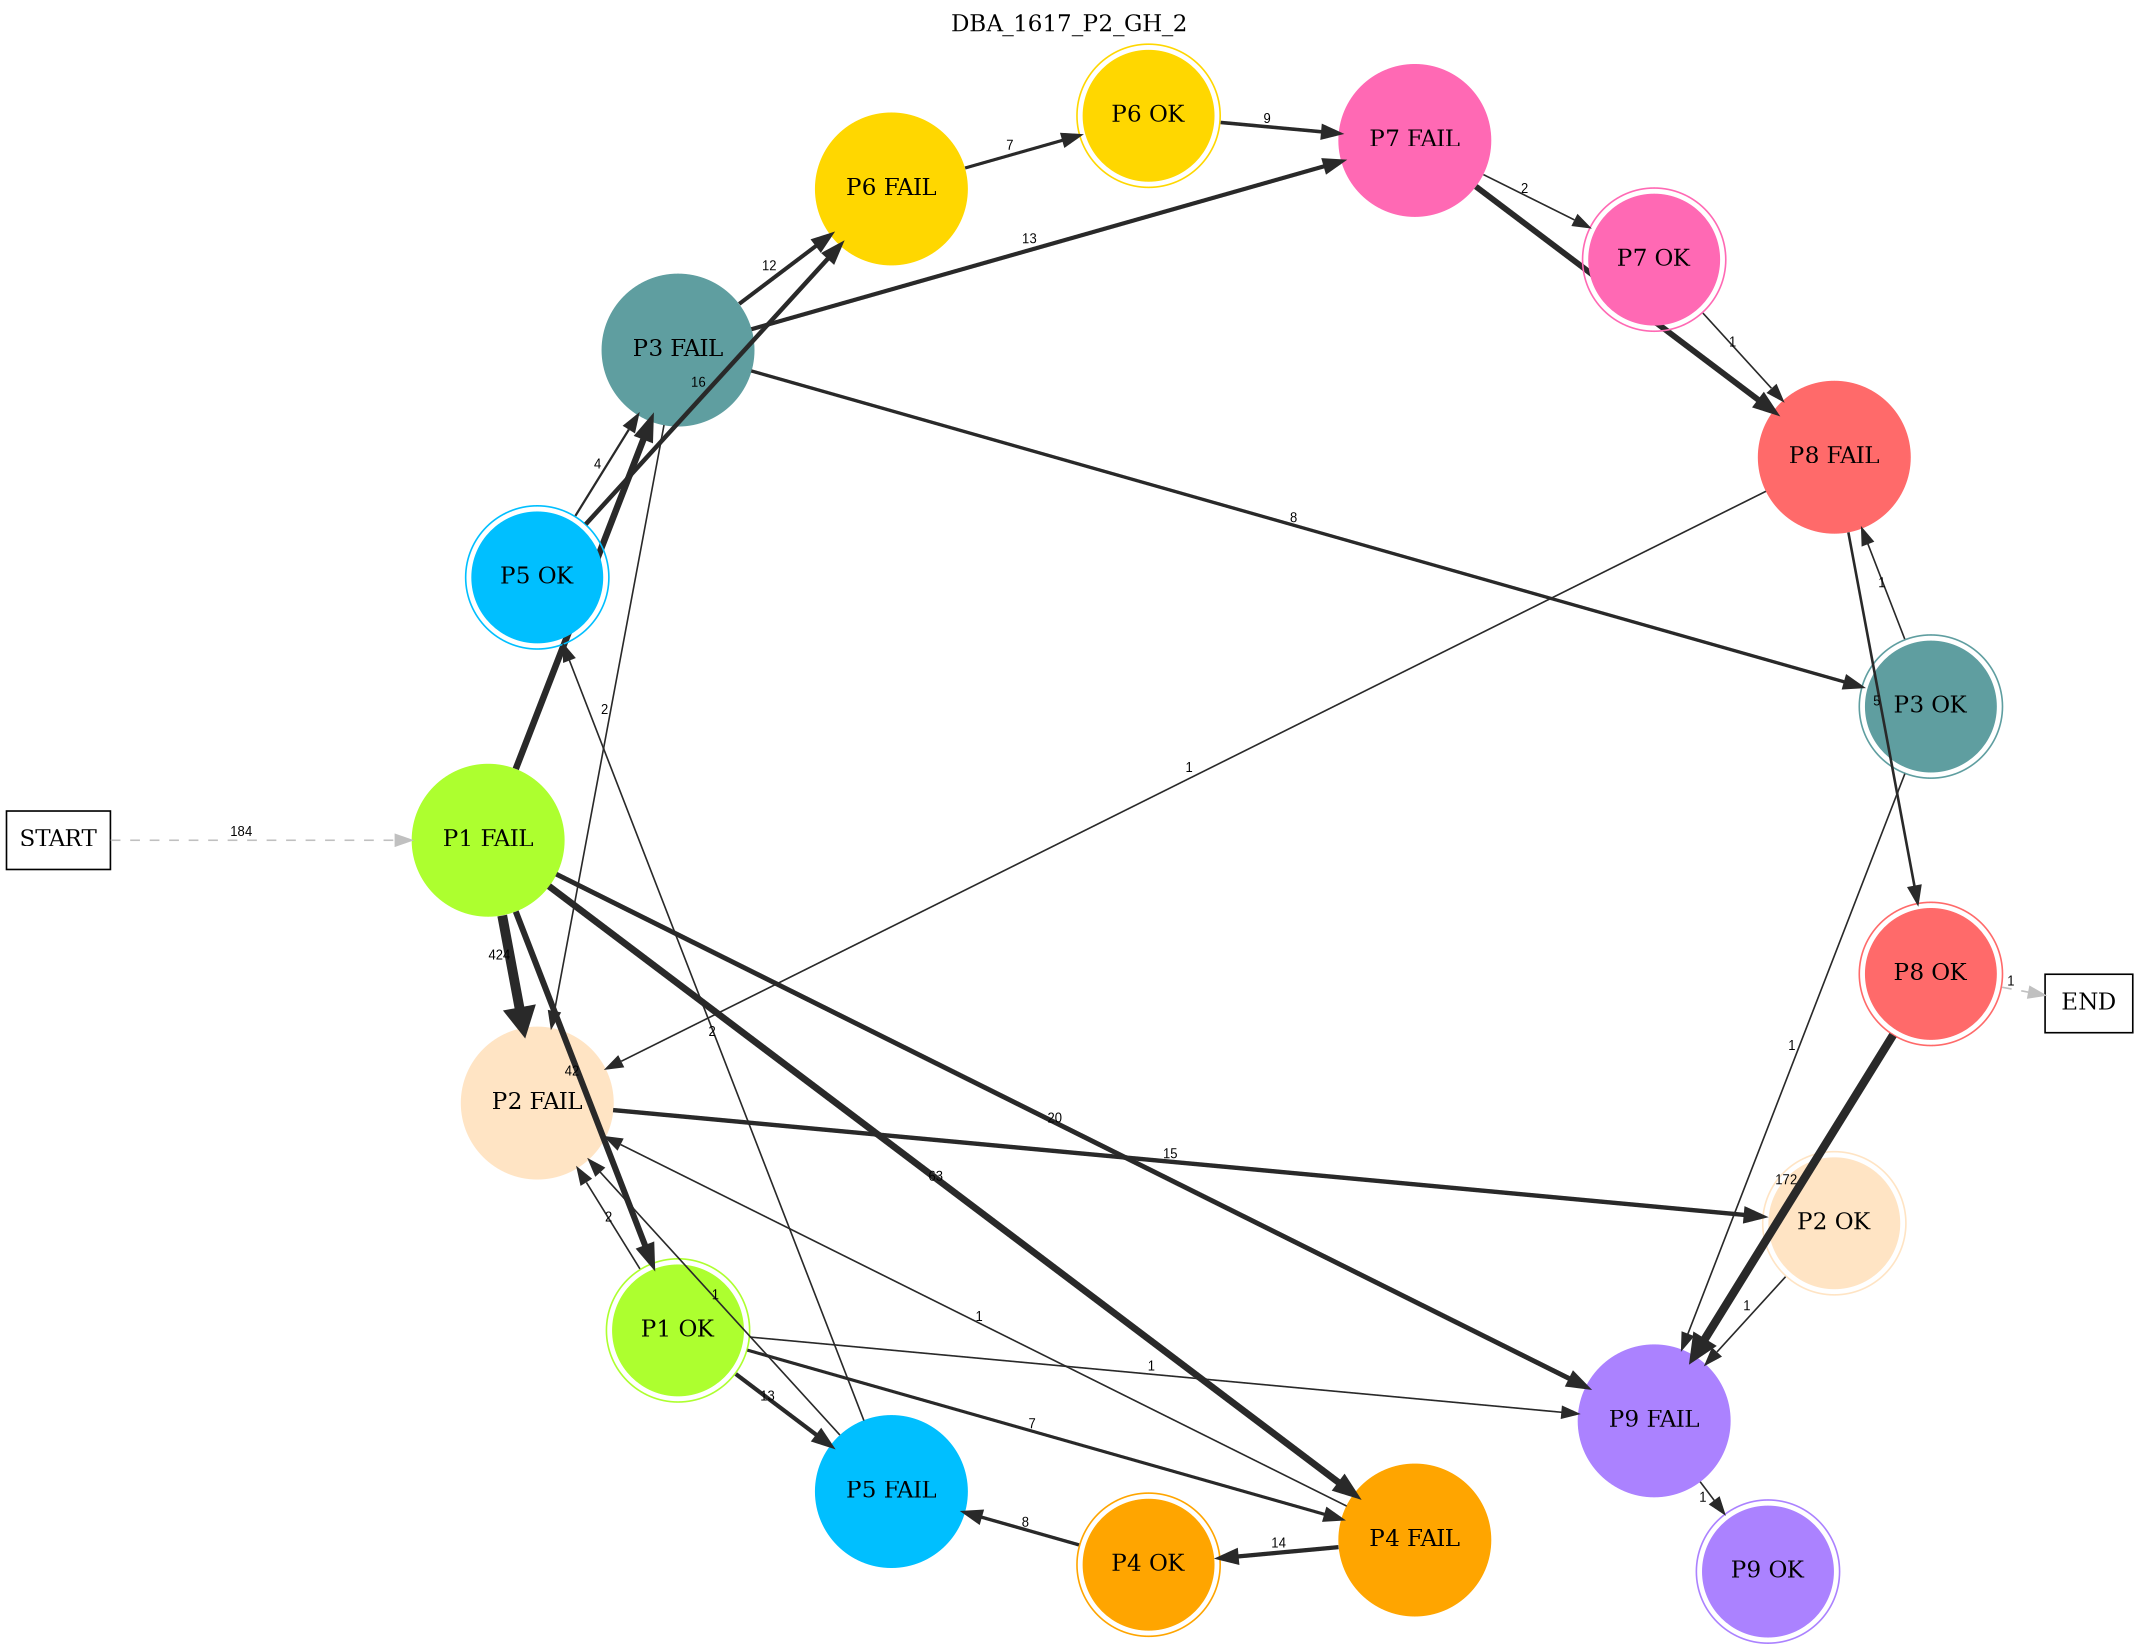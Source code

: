 digraph DBA_1617_P2_GH_2 {
	labelloc="t";
	label=DBA_1617_P2_GH_2;
	dpi = 150
	size="16,11!";
	margin = 0;
layout=circo;
"START" [shape=box, fillcolor=white, style=filled, color=black]
"P1 FAIL" [shape=circle, color=greenyellow, style=filled]
"P2 FAIL" [shape=circle, color=bisque, style=filled]
"P1 OK" [shape=circle, color=greenyellow, peripheries=2, style=filled]
"P4 FAIL" [shape=circle, color=orange, style=filled]
"P4 OK" [shape=circle, color=orange, peripheries=2, style=filled]
"P5 FAIL" [shape=circle, color=deepskyblue, style=filled]
"P5 OK" [shape=circle, color=deepskyblue, peripheries=2, style=filled]
"P3 FAIL" [shape=circle, color=cadetblue, style=filled]
"P6 FAIL" [shape=circle, color=gold, style=filled]
"P6 OK" [shape=circle, color=gold, peripheries=2, style=filled]
"P7 FAIL" [shape=circle, color=hotpink, style=filled]
"P8 FAIL" [shape=circle, color=indianred1, style=filled]
"P8 OK" [shape=circle, color=indianred1, peripheries=2, style=filled]
"P9 FAIL" [shape=circle, color=mediumpurple1, style=filled]
"P9 OK" [shape=circle, color=mediumpurple1, peripheries=2, style=filled]
"P2 OK" [shape=circle, color=bisque, peripheries=2, style=filled]
"P3 OK" [shape=circle, color=cadetblue, peripheries=2, style=filled]
"P7 OK" [shape=circle, color=hotpink, peripheries=2, style=filled]
"END" [shape=box, fillcolor=white, style=filled, color=black]
"START" -> "P1 FAIL" [ style = dashed color=grey label ="184" labelfloat=false fontname="Arial" fontsize=8]

"P1 FAIL" -> "P2 FAIL" [ color=grey16 penwidth = "6.04973345523196"label ="424" labelfloat=false fontname="Arial" fontsize=8]

"P1 FAIL" -> "P1 OK" [ color=grey16 penwidth = "3.73766961828337"label ="42" labelfloat=false fontname="Arial" fontsize=8]

"P1 FAIL" -> "P4 FAIL" [ color=grey16 penwidth = "4.14313472639153"label ="63" labelfloat=false fontname="Arial" fontsize=8]

"P1 FAIL" -> "P3 FAIL" [ color=grey16 penwidth = "4.02535169073515"label ="56" labelfloat=false fontname="Arial" fontsize=8]

"P1 FAIL" -> "P9 FAIL" [ color=grey16 penwidth = "2.99573227355399"label ="20" labelfloat=false fontname="Arial" fontsize=8]

"P2 FAIL" -> "P2 OK" [ color=grey16 penwidth = "2.70805020110221"label ="15" labelfloat=false fontname="Arial" fontsize=8]

"P1 OK" -> "P2 FAIL" [ color=grey16 penwidth = "1"label ="2" labelfloat=false fontname="Arial" fontsize=8]

"P1 OK" -> "P4 FAIL" [ color=grey16 penwidth = "1.94591014905531"label ="7" labelfloat=false fontname="Arial" fontsize=8]

"P1 OK" -> "P5 FAIL" [ color=grey16 penwidth = "2.56494935746154"label ="13" labelfloat=false fontname="Arial" fontsize=8]

"P1 OK" -> "P9 FAIL" [ color=grey16 penwidth = "1"label ="1" labelfloat=false fontname="Arial" fontsize=8]

"P4 FAIL" -> "P2 FAIL" [ color=grey16 penwidth = "1"label ="1" labelfloat=false fontname="Arial" fontsize=8]

"P4 FAIL" -> "P4 OK" [ color=grey16 penwidth = "2.63905732961526"label ="14" labelfloat=false fontname="Arial" fontsize=8]

"P4 OK" -> "P5 FAIL" [ color=grey16 penwidth = "2.07944154167984"label ="8" labelfloat=false fontname="Arial" fontsize=8]

"P5 FAIL" -> "P2 FAIL" [ color=grey16 penwidth = "1"label ="1" labelfloat=false fontname="Arial" fontsize=8]

"P5 FAIL" -> "P5 OK" [ color=grey16 penwidth = "1"label ="2" labelfloat=false fontname="Arial" fontsize=8]

"P5 OK" -> "P3 FAIL" [ color=grey16 penwidth = "1.38629436111989"label ="4" labelfloat=false fontname="Arial" fontsize=8]

"P5 OK" -> "P6 FAIL" [ color=grey16 penwidth = "2.77258872223978"label ="16" labelfloat=false fontname="Arial" fontsize=8]

"P3 FAIL" -> "P2 FAIL" [ color=grey16 penwidth = "1"label ="2" labelfloat=false fontname="Arial" fontsize=8]

"P3 FAIL" -> "P6 FAIL" [ color=grey16 penwidth = "2.484906649788"label ="12" labelfloat=false fontname="Arial" fontsize=8]

"P3 FAIL" -> "P7 FAIL" [ color=grey16 penwidth = "2.56494935746154"label ="13" labelfloat=false fontname="Arial" fontsize=8]

"P3 FAIL" -> "P3 OK" [ color=grey16 penwidth = "2.07944154167984"label ="8" labelfloat=false fontname="Arial" fontsize=8]

"P6 FAIL" -> "P6 OK" [ color=grey16 penwidth = "1.94591014905531"label ="7" labelfloat=false fontname="Arial" fontsize=8]

"P6 OK" -> "P7 FAIL" [ color=grey16 penwidth = "2.19722457733622"label ="9" labelfloat=false fontname="Arial" fontsize=8]

"P7 FAIL" -> "P8 FAIL" [ color=grey16 penwidth = "3.61091791264422"label ="37" labelfloat=false fontname="Arial" fontsize=8]

"P7 FAIL" -> "P7 OK" [ color=grey16 penwidth = "1"label ="2" labelfloat=false fontname="Arial" fontsize=8]

"P8 FAIL" -> "P2 FAIL" [ color=grey16 penwidth = "1"label ="1" labelfloat=false fontname="Arial" fontsize=8]

"P8 FAIL" -> "P8 OK" [ color=grey16 penwidth = "1.6094379124341"label ="5" labelfloat=false fontname="Arial" fontsize=8]

"P8 OK" -> "P9 FAIL" [ color=grey16 penwidth = "5.14749447681345"label ="172" labelfloat=false fontname="Arial" fontsize=8]

"P8 OK" -> "END" [ style = dashed color=grey label ="1" labelfloat=false fontname="Arial" fontsize=8]

"P9 FAIL" -> "P9 OK" [ color=grey16 penwidth = "1"label ="1" labelfloat=false fontname="Arial" fontsize=8]

"P2 OK" -> "P9 FAIL" [ color=grey16 penwidth = "1"label ="1" labelfloat=false fontname="Arial" fontsize=8]

"P3 OK" -> "P8 FAIL" [ color=grey16 penwidth = "1"label ="1" labelfloat=false fontname="Arial" fontsize=8]

"P3 OK" -> "P9 FAIL" [ color=grey16 penwidth = "1"label ="1" labelfloat=false fontname="Arial" fontsize=8]

"P7 OK" -> "P8 FAIL" [ color=grey16 penwidth = "1"label ="1" labelfloat=false fontname="Arial" fontsize=8]

}
